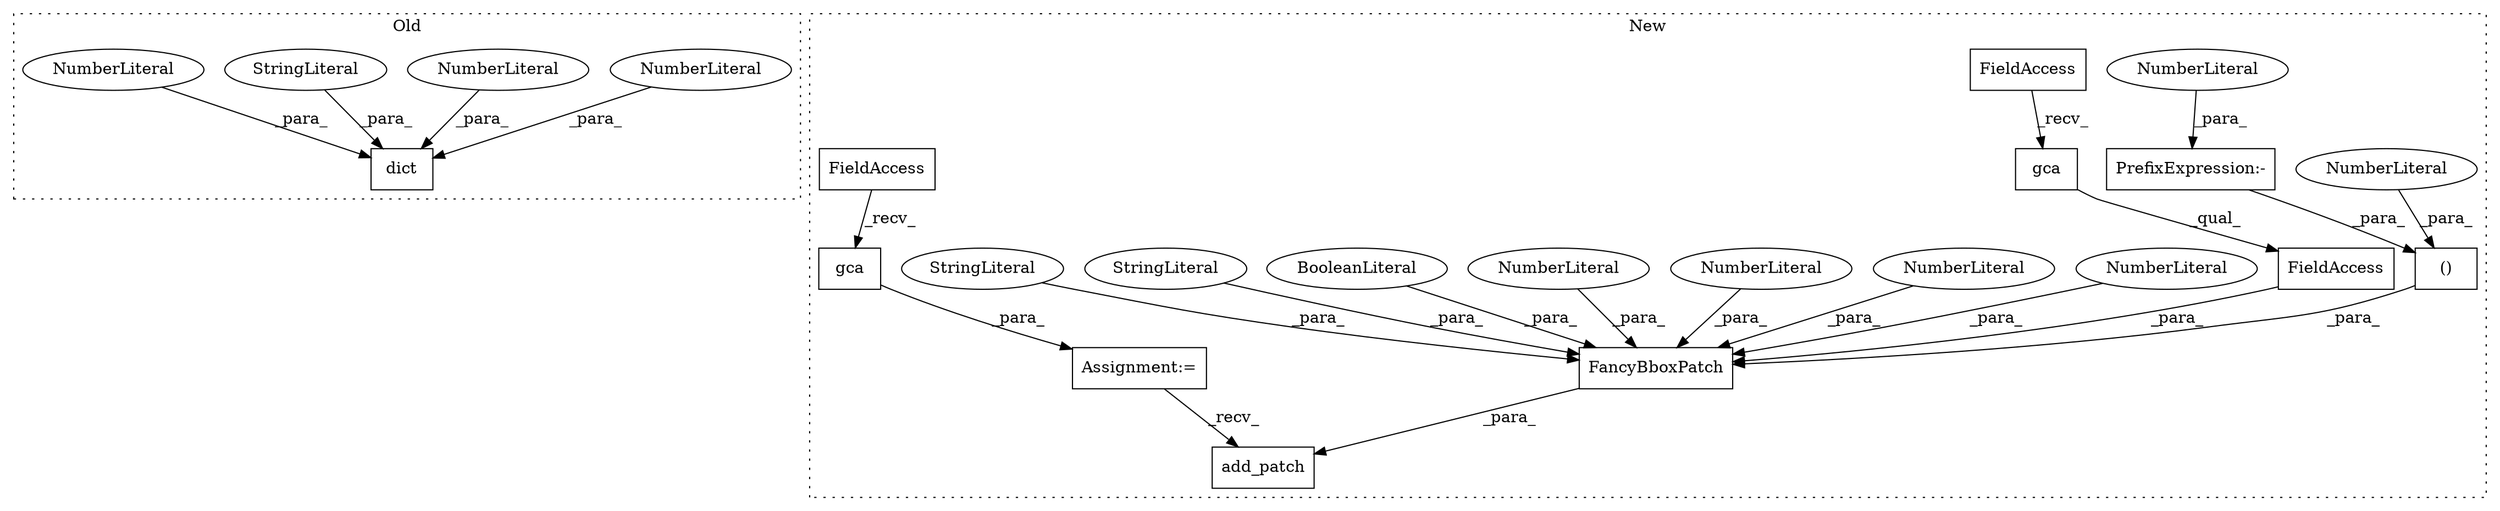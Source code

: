 digraph G {
subgraph cluster0 {
1 [label="dict" a="32" s="759,782" l="5,1" shape="box"];
5 [label="NumberLiteral" a="34" s="776" l="3" shape="ellipse"];
6 [label="NumberLiteral" a="34" s="772" l="3" shape="ellipse"];
8 [label="StringLiteral" a="45" s="764" l="7" shape="ellipse"];
21 [label="NumberLiteral" a="34" s="780" l="2" shape="ellipse"];
label = "Old";
style="dotted";
}
subgraph cluster1 {
2 [label="add_patch" a="32" s="743,877" l="10,1" shape="box"];
3 [label="()" a="106" s="773" l="22" shape="box"];
4 [label="NumberLiteral" a="34" s="791" l="4" shape="ellipse"];
7 [label="gca" a="32" s="729" l="5" shape="box"];
9 [label="Assignment:=" a="7" s="710" l="1" shape="box"];
10 [label="gca" a="32" s="861" l="5" shape="box"];
11 [label="FieldAccess" a="22" s="843" l="33" shape="box"];
12 [label="FieldAccess" a="22" s="843" l="10" shape="box"];
13 [label="FancyBboxPatch" a="32" s="753,876" l="20,1" shape="box"];
14 [label="NumberLiteral" a="34" s="829" l="1" shape="ellipse"];
15 [label="NumberLiteral" a="34" s="839" l="3" shape="ellipse"];
16 [label="NumberLiteral" a="34" s="797" l="4" shape="ellipse"];
17 [label="NumberLiteral" a="34" s="802" l="5" shape="ellipse"];
18 [label="BooleanLiteral" a="9" s="808" l="5" shape="ellipse"];
19 [label="StringLiteral" a="45" s="814" l="14" shape="ellipse"];
20 [label="StringLiteral" a="45" s="831" l="7" shape="ellipse"];
22 [label="FieldAccess" a="22" s="711" l="10" shape="box"];
23 [label="PrefixExpression:-" a="38" s="773" l="1" shape="box"];
24 [label="NumberLiteral" a="34" s="774" l="4" shape="ellipse"];
label = "New";
style="dotted";
}
3 -> 13 [label="_para_"];
4 -> 3 [label="_para_"];
5 -> 1 [label="_para_"];
6 -> 1 [label="_para_"];
7 -> 9 [label="_para_"];
8 -> 1 [label="_para_"];
9 -> 2 [label="_recv_"];
10 -> 11 [label="_qual_"];
11 -> 13 [label="_para_"];
12 -> 10 [label="_recv_"];
13 -> 2 [label="_para_"];
14 -> 13 [label="_para_"];
15 -> 13 [label="_para_"];
16 -> 13 [label="_para_"];
17 -> 13 [label="_para_"];
18 -> 13 [label="_para_"];
19 -> 13 [label="_para_"];
20 -> 13 [label="_para_"];
21 -> 1 [label="_para_"];
22 -> 7 [label="_recv_"];
23 -> 3 [label="_para_"];
24 -> 23 [label="_para_"];
}